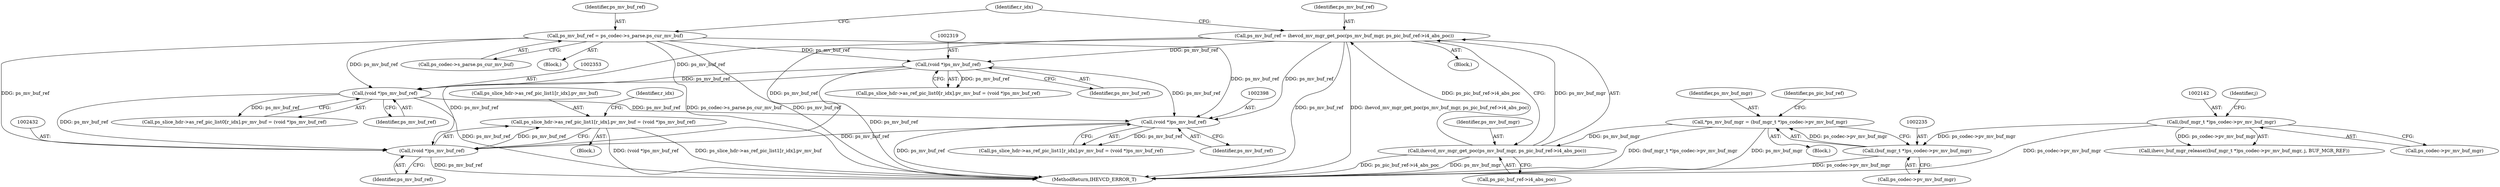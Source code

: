 digraph "0_Android_913d9e8d93d6b81bb8eac3fc2c1426651f5b259d@array" {
"1002423" [label="(Call,ps_slice_hdr->as_ref_pic_list1[r_idx].pv_mv_buf = (void *)ps_mv_buf_ref)"];
"1002431" [label="(Call,(void *)ps_mv_buf_ref)"];
"1002318" [label="(Call,(void *)ps_mv_buf_ref)"];
"1002269" [label="(Call,ps_mv_buf_ref = ihevcd_mv_mgr_get_poc(ps_mv_buf_mgr, ps_pic_buf_ref->i4_abs_poc))"];
"1002271" [label="(Call,ihevcd_mv_mgr_get_poc(ps_mv_buf_mgr, ps_pic_buf_ref->i4_abs_poc))"];
"1002232" [label="(Call,*ps_mv_buf_mgr = (buf_mgr_t *)ps_codec->pv_mv_buf_mgr)"];
"1002234" [label="(Call,(buf_mgr_t *)ps_codec->pv_mv_buf_mgr)"];
"1002141" [label="(Call,(buf_mgr_t *)ps_codec->pv_mv_buf_mgr)"];
"1002260" [label="(Call,ps_mv_buf_ref = ps_codec->s_parse.ps_cur_mv_buf)"];
"1002397" [label="(Call,(void *)ps_mv_buf_ref)"];
"1002352" [label="(Call,(void *)ps_mv_buf_ref)"];
"1002272" [label="(Identifier,ps_mv_buf_mgr)"];
"1002271" [label="(Call,ihevcd_mv_mgr_get_poc(ps_mv_buf_mgr, ps_pic_buf_ref->i4_abs_poc))"];
"1002318" [label="(Call,(void *)ps_mv_buf_ref)"];
"1002233" [label="(Identifier,ps_mv_buf_mgr)"];
"1002236" [label="(Call,ps_codec->pv_mv_buf_mgr)"];
"1002261" [label="(Identifier,ps_mv_buf_ref)"];
"1002270" [label="(Identifier,ps_mv_buf_ref)"];
"1002234" [label="(Call,(buf_mgr_t *)ps_codec->pv_mv_buf_mgr)"];
"1002620" [label="(MethodReturn,IHEVCD_ERROR_T)"];
"1002399" [label="(Identifier,ps_mv_buf_ref)"];
"1002143" [label="(Call,ps_codec->pv_mv_buf_mgr)"];
"1002146" [label="(Identifier,j)"];
"1002354" [label="(Identifier,ps_mv_buf_ref)"];
"1002262" [label="(Call,ps_codec->s_parse.ps_cur_mv_buf)"];
"1002410" [label="(Identifier,r_idx)"];
"1002278" [label="(Identifier,r_idx)"];
"1002433" [label="(Identifier,ps_mv_buf_ref)"];
"1002424" [label="(Call,ps_slice_hdr->as_ref_pic_list1[r_idx].pv_mv_buf)"];
"1002273" [label="(Call,ps_pic_buf_ref->i4_abs_poc)"];
"1002140" [label="(Call,ihevc_buf_mgr_release((buf_mgr_t *)ps_codec->pv_mv_buf_mgr, j, BUF_MGR_REF))"];
"1002232" [label="(Call,*ps_mv_buf_mgr = (buf_mgr_t *)ps_codec->pv_mv_buf_mgr)"];
"1002411" [label="(Block,)"];
"1002141" [label="(Call,(buf_mgr_t *)ps_codec->pv_mv_buf_mgr)"];
"1002310" [label="(Call,ps_slice_hdr->as_ref_pic_list0[r_idx].pv_mv_buf = (void *)ps_mv_buf_ref)"];
"1002352" [label="(Call,(void *)ps_mv_buf_ref)"];
"1002389" [label="(Call,ps_slice_hdr->as_ref_pic_list1[r_idx].pv_mv_buf = (void *)ps_mv_buf_ref)"];
"1002240" [label="(Identifier,ps_pic_buf_ref)"];
"1002269" [label="(Call,ps_mv_buf_ref = ihevcd_mv_mgr_get_poc(ps_mv_buf_mgr, ps_pic_buf_ref->i4_abs_poc))"];
"1002250" [label="(Block,)"];
"1002219" [label="(Block,)"];
"1002344" [label="(Call,ps_slice_hdr->as_ref_pic_list0[r_idx].pv_mv_buf = (void *)ps_mv_buf_ref)"];
"1002423" [label="(Call,ps_slice_hdr->as_ref_pic_list1[r_idx].pv_mv_buf = (void *)ps_mv_buf_ref)"];
"1002397" [label="(Call,(void *)ps_mv_buf_ref)"];
"1002431" [label="(Call,(void *)ps_mv_buf_ref)"];
"1002268" [label="(Block,)"];
"1002320" [label="(Identifier,ps_mv_buf_ref)"];
"1002260" [label="(Call,ps_mv_buf_ref = ps_codec->s_parse.ps_cur_mv_buf)"];
"1002423" -> "1002411"  [label="AST: "];
"1002423" -> "1002431"  [label="CFG: "];
"1002424" -> "1002423"  [label="AST: "];
"1002431" -> "1002423"  [label="AST: "];
"1002410" -> "1002423"  [label="CFG: "];
"1002423" -> "1002620"  [label="DDG: ps_slice_hdr->as_ref_pic_list1[r_idx].pv_mv_buf"];
"1002423" -> "1002620"  [label="DDG: (void *)ps_mv_buf_ref"];
"1002431" -> "1002423"  [label="DDG: ps_mv_buf_ref"];
"1002431" -> "1002433"  [label="CFG: "];
"1002432" -> "1002431"  [label="AST: "];
"1002433" -> "1002431"  [label="AST: "];
"1002431" -> "1002620"  [label="DDG: ps_mv_buf_ref"];
"1002318" -> "1002431"  [label="DDG: ps_mv_buf_ref"];
"1002260" -> "1002431"  [label="DDG: ps_mv_buf_ref"];
"1002397" -> "1002431"  [label="DDG: ps_mv_buf_ref"];
"1002269" -> "1002431"  [label="DDG: ps_mv_buf_ref"];
"1002352" -> "1002431"  [label="DDG: ps_mv_buf_ref"];
"1002318" -> "1002310"  [label="AST: "];
"1002318" -> "1002320"  [label="CFG: "];
"1002319" -> "1002318"  [label="AST: "];
"1002320" -> "1002318"  [label="AST: "];
"1002310" -> "1002318"  [label="CFG: "];
"1002318" -> "1002620"  [label="DDG: ps_mv_buf_ref"];
"1002318" -> "1002310"  [label="DDG: ps_mv_buf_ref"];
"1002269" -> "1002318"  [label="DDG: ps_mv_buf_ref"];
"1002260" -> "1002318"  [label="DDG: ps_mv_buf_ref"];
"1002318" -> "1002352"  [label="DDG: ps_mv_buf_ref"];
"1002318" -> "1002397"  [label="DDG: ps_mv_buf_ref"];
"1002269" -> "1002268"  [label="AST: "];
"1002269" -> "1002271"  [label="CFG: "];
"1002270" -> "1002269"  [label="AST: "];
"1002271" -> "1002269"  [label="AST: "];
"1002278" -> "1002269"  [label="CFG: "];
"1002269" -> "1002620"  [label="DDG: ps_mv_buf_ref"];
"1002269" -> "1002620"  [label="DDG: ihevcd_mv_mgr_get_poc(ps_mv_buf_mgr, ps_pic_buf_ref->i4_abs_poc)"];
"1002271" -> "1002269"  [label="DDG: ps_mv_buf_mgr"];
"1002271" -> "1002269"  [label="DDG: ps_pic_buf_ref->i4_abs_poc"];
"1002269" -> "1002352"  [label="DDG: ps_mv_buf_ref"];
"1002269" -> "1002397"  [label="DDG: ps_mv_buf_ref"];
"1002271" -> "1002273"  [label="CFG: "];
"1002272" -> "1002271"  [label="AST: "];
"1002273" -> "1002271"  [label="AST: "];
"1002271" -> "1002620"  [label="DDG: ps_mv_buf_mgr"];
"1002271" -> "1002620"  [label="DDG: ps_pic_buf_ref->i4_abs_poc"];
"1002232" -> "1002271"  [label="DDG: ps_mv_buf_mgr"];
"1002232" -> "1002219"  [label="AST: "];
"1002232" -> "1002234"  [label="CFG: "];
"1002233" -> "1002232"  [label="AST: "];
"1002234" -> "1002232"  [label="AST: "];
"1002240" -> "1002232"  [label="CFG: "];
"1002232" -> "1002620"  [label="DDG: ps_mv_buf_mgr"];
"1002232" -> "1002620"  [label="DDG: (buf_mgr_t *)ps_codec->pv_mv_buf_mgr"];
"1002234" -> "1002232"  [label="DDG: ps_codec->pv_mv_buf_mgr"];
"1002234" -> "1002236"  [label="CFG: "];
"1002235" -> "1002234"  [label="AST: "];
"1002236" -> "1002234"  [label="AST: "];
"1002234" -> "1002620"  [label="DDG: ps_codec->pv_mv_buf_mgr"];
"1002141" -> "1002234"  [label="DDG: ps_codec->pv_mv_buf_mgr"];
"1002141" -> "1002140"  [label="AST: "];
"1002141" -> "1002143"  [label="CFG: "];
"1002142" -> "1002141"  [label="AST: "];
"1002143" -> "1002141"  [label="AST: "];
"1002146" -> "1002141"  [label="CFG: "];
"1002141" -> "1002620"  [label="DDG: ps_codec->pv_mv_buf_mgr"];
"1002141" -> "1002140"  [label="DDG: ps_codec->pv_mv_buf_mgr"];
"1002260" -> "1002250"  [label="AST: "];
"1002260" -> "1002262"  [label="CFG: "];
"1002261" -> "1002260"  [label="AST: "];
"1002262" -> "1002260"  [label="AST: "];
"1002278" -> "1002260"  [label="CFG: "];
"1002260" -> "1002620"  [label="DDG: ps_mv_buf_ref"];
"1002260" -> "1002620"  [label="DDG: ps_codec->s_parse.ps_cur_mv_buf"];
"1002260" -> "1002352"  [label="DDG: ps_mv_buf_ref"];
"1002260" -> "1002397"  [label="DDG: ps_mv_buf_ref"];
"1002397" -> "1002389"  [label="AST: "];
"1002397" -> "1002399"  [label="CFG: "];
"1002398" -> "1002397"  [label="AST: "];
"1002399" -> "1002397"  [label="AST: "];
"1002389" -> "1002397"  [label="CFG: "];
"1002397" -> "1002620"  [label="DDG: ps_mv_buf_ref"];
"1002397" -> "1002389"  [label="DDG: ps_mv_buf_ref"];
"1002352" -> "1002397"  [label="DDG: ps_mv_buf_ref"];
"1002352" -> "1002344"  [label="AST: "];
"1002352" -> "1002354"  [label="CFG: "];
"1002353" -> "1002352"  [label="AST: "];
"1002354" -> "1002352"  [label="AST: "];
"1002344" -> "1002352"  [label="CFG: "];
"1002352" -> "1002620"  [label="DDG: ps_mv_buf_ref"];
"1002352" -> "1002344"  [label="DDG: ps_mv_buf_ref"];
}

